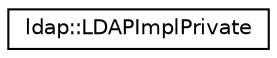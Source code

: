 digraph "Graphical Class Hierarchy"
{
 // LATEX_PDF_SIZE
  edge [fontname="Helvetica",fontsize="10",labelfontname="Helvetica",labelfontsize="10"];
  node [fontname="Helvetica",fontsize="10",shape=record];
  rankdir="LR";
  Node0 [label="ldap::LDAPImplPrivate",height=0.2,width=0.4,color="black", fillcolor="white", style="filled",URL="$classldap_1_1_l_d_a_p_impl_private.html",tooltip=" "];
}
